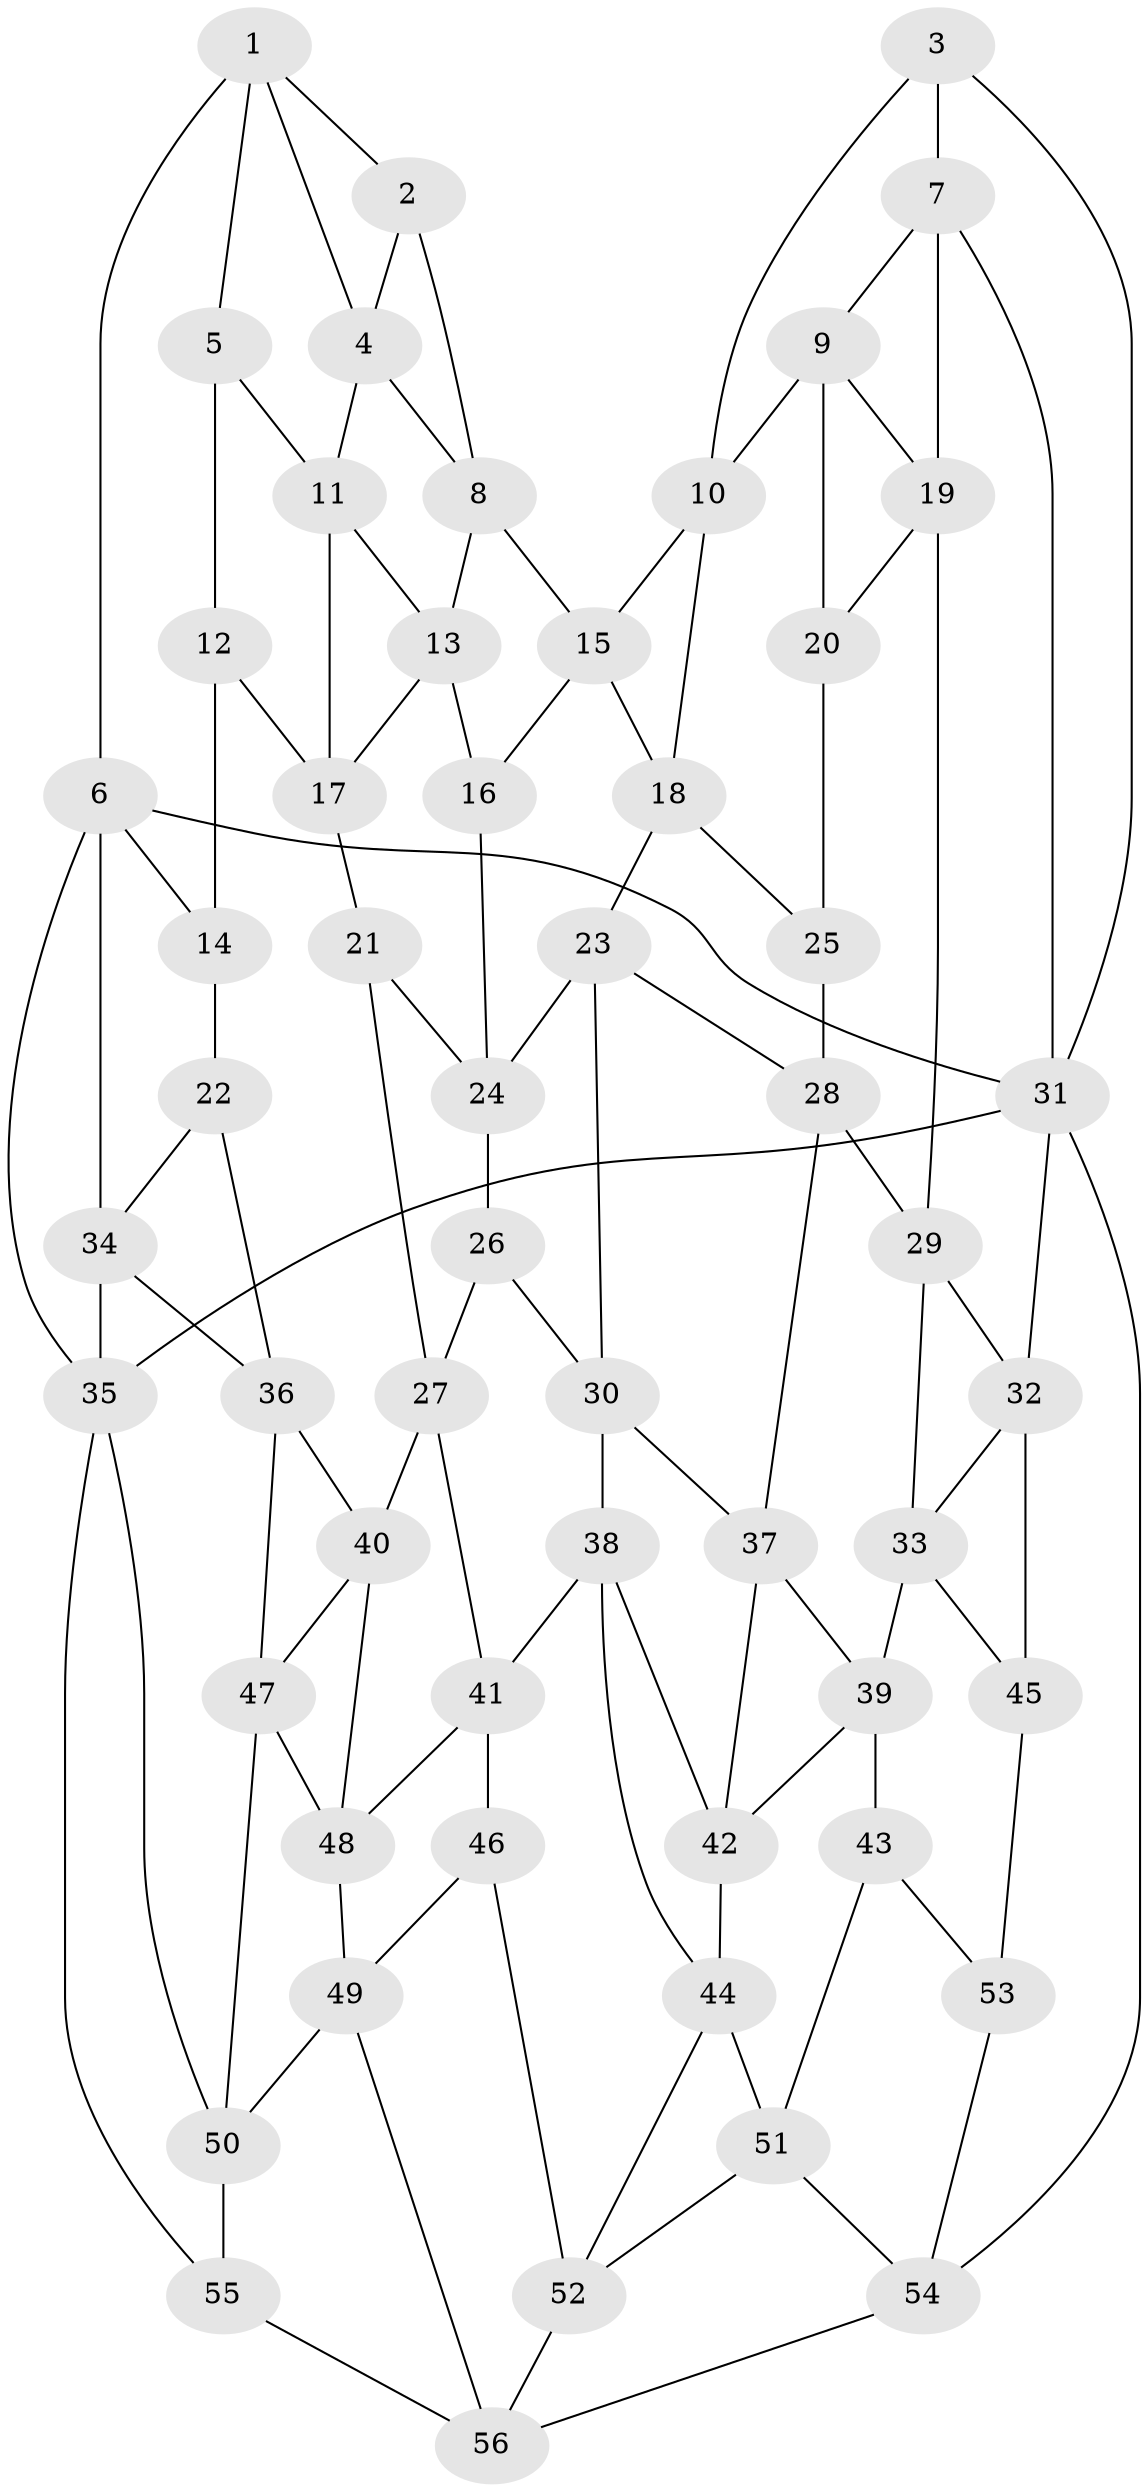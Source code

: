 // original degree distribution, {3: 0.017857142857142856, 4: 0.24107142857142858, 6: 0.22321428571428573, 5: 0.5178571428571429}
// Generated by graph-tools (version 1.1) at 2025/51/03/09/25 03:51:10]
// undirected, 56 vertices, 106 edges
graph export_dot {
graph [start="1"]
  node [color=gray90,style=filled];
  1;
  2;
  3;
  4;
  5;
  6;
  7;
  8;
  9;
  10;
  11;
  12;
  13;
  14;
  15;
  16;
  17;
  18;
  19;
  20;
  21;
  22;
  23;
  24;
  25;
  26;
  27;
  28;
  29;
  30;
  31;
  32;
  33;
  34;
  35;
  36;
  37;
  38;
  39;
  40;
  41;
  42;
  43;
  44;
  45;
  46;
  47;
  48;
  49;
  50;
  51;
  52;
  53;
  54;
  55;
  56;
  1 -- 2 [weight=1.0];
  1 -- 4 [weight=1.0];
  1 -- 5 [weight=1.0];
  1 -- 6 [weight=1.0];
  2 -- 4 [weight=1.0];
  2 -- 8 [weight=1.0];
  3 -- 7 [weight=1.0];
  3 -- 10 [weight=1.0];
  3 -- 31 [weight=1.0];
  4 -- 8 [weight=1.0];
  4 -- 11 [weight=1.0];
  5 -- 11 [weight=1.0];
  5 -- 12 [weight=1.0];
  6 -- 14 [weight=1.0];
  6 -- 31 [weight=1.0];
  6 -- 34 [weight=1.0];
  6 -- 35 [weight=1.0];
  7 -- 9 [weight=1.0];
  7 -- 19 [weight=1.0];
  7 -- 31 [weight=1.0];
  8 -- 13 [weight=1.0];
  8 -- 15 [weight=1.0];
  9 -- 10 [weight=1.0];
  9 -- 19 [weight=1.0];
  9 -- 20 [weight=1.0];
  10 -- 15 [weight=1.0];
  10 -- 18 [weight=1.0];
  11 -- 13 [weight=1.0];
  11 -- 17 [weight=1.0];
  12 -- 14 [weight=2.0];
  12 -- 17 [weight=1.0];
  13 -- 16 [weight=1.0];
  13 -- 17 [weight=1.0];
  14 -- 22 [weight=1.0];
  15 -- 16 [weight=1.0];
  15 -- 18 [weight=1.0];
  16 -- 24 [weight=1.0];
  17 -- 21 [weight=1.0];
  18 -- 23 [weight=1.0];
  18 -- 25 [weight=1.0];
  19 -- 20 [weight=1.0];
  19 -- 29 [weight=1.0];
  20 -- 25 [weight=2.0];
  21 -- 24 [weight=1.0];
  21 -- 27 [weight=1.0];
  22 -- 34 [weight=1.0];
  22 -- 36 [weight=1.0];
  23 -- 24 [weight=1.0];
  23 -- 28 [weight=1.0];
  23 -- 30 [weight=1.0];
  24 -- 26 [weight=1.0];
  25 -- 28 [weight=1.0];
  26 -- 27 [weight=1.0];
  26 -- 30 [weight=1.0];
  27 -- 40 [weight=1.0];
  27 -- 41 [weight=1.0];
  28 -- 29 [weight=1.0];
  28 -- 37 [weight=1.0];
  29 -- 32 [weight=1.0];
  29 -- 33 [weight=1.0];
  30 -- 37 [weight=1.0];
  30 -- 38 [weight=1.0];
  31 -- 32 [weight=1.0];
  31 -- 35 [weight=1.0];
  31 -- 54 [weight=1.0];
  32 -- 33 [weight=1.0];
  32 -- 45 [weight=1.0];
  33 -- 39 [weight=1.0];
  33 -- 45 [weight=1.0];
  34 -- 35 [weight=1.0];
  34 -- 36 [weight=1.0];
  35 -- 50 [weight=1.0];
  35 -- 55 [weight=1.0];
  36 -- 40 [weight=1.0];
  36 -- 47 [weight=1.0];
  37 -- 39 [weight=1.0];
  37 -- 42 [weight=1.0];
  38 -- 41 [weight=1.0];
  38 -- 42 [weight=1.0];
  38 -- 44 [weight=1.0];
  39 -- 42 [weight=1.0];
  39 -- 43 [weight=1.0];
  40 -- 47 [weight=1.0];
  40 -- 48 [weight=1.0];
  41 -- 46 [weight=1.0];
  41 -- 48 [weight=1.0];
  42 -- 44 [weight=1.0];
  43 -- 51 [weight=1.0];
  43 -- 53 [weight=1.0];
  44 -- 51 [weight=1.0];
  44 -- 52 [weight=1.0];
  45 -- 53 [weight=2.0];
  46 -- 49 [weight=1.0];
  46 -- 52 [weight=1.0];
  47 -- 48 [weight=1.0];
  47 -- 50 [weight=1.0];
  48 -- 49 [weight=1.0];
  49 -- 50 [weight=1.0];
  49 -- 56 [weight=1.0];
  50 -- 55 [weight=1.0];
  51 -- 52 [weight=1.0];
  51 -- 54 [weight=1.0];
  52 -- 56 [weight=1.0];
  53 -- 54 [weight=1.0];
  54 -- 56 [weight=1.0];
  55 -- 56 [weight=1.0];
}
